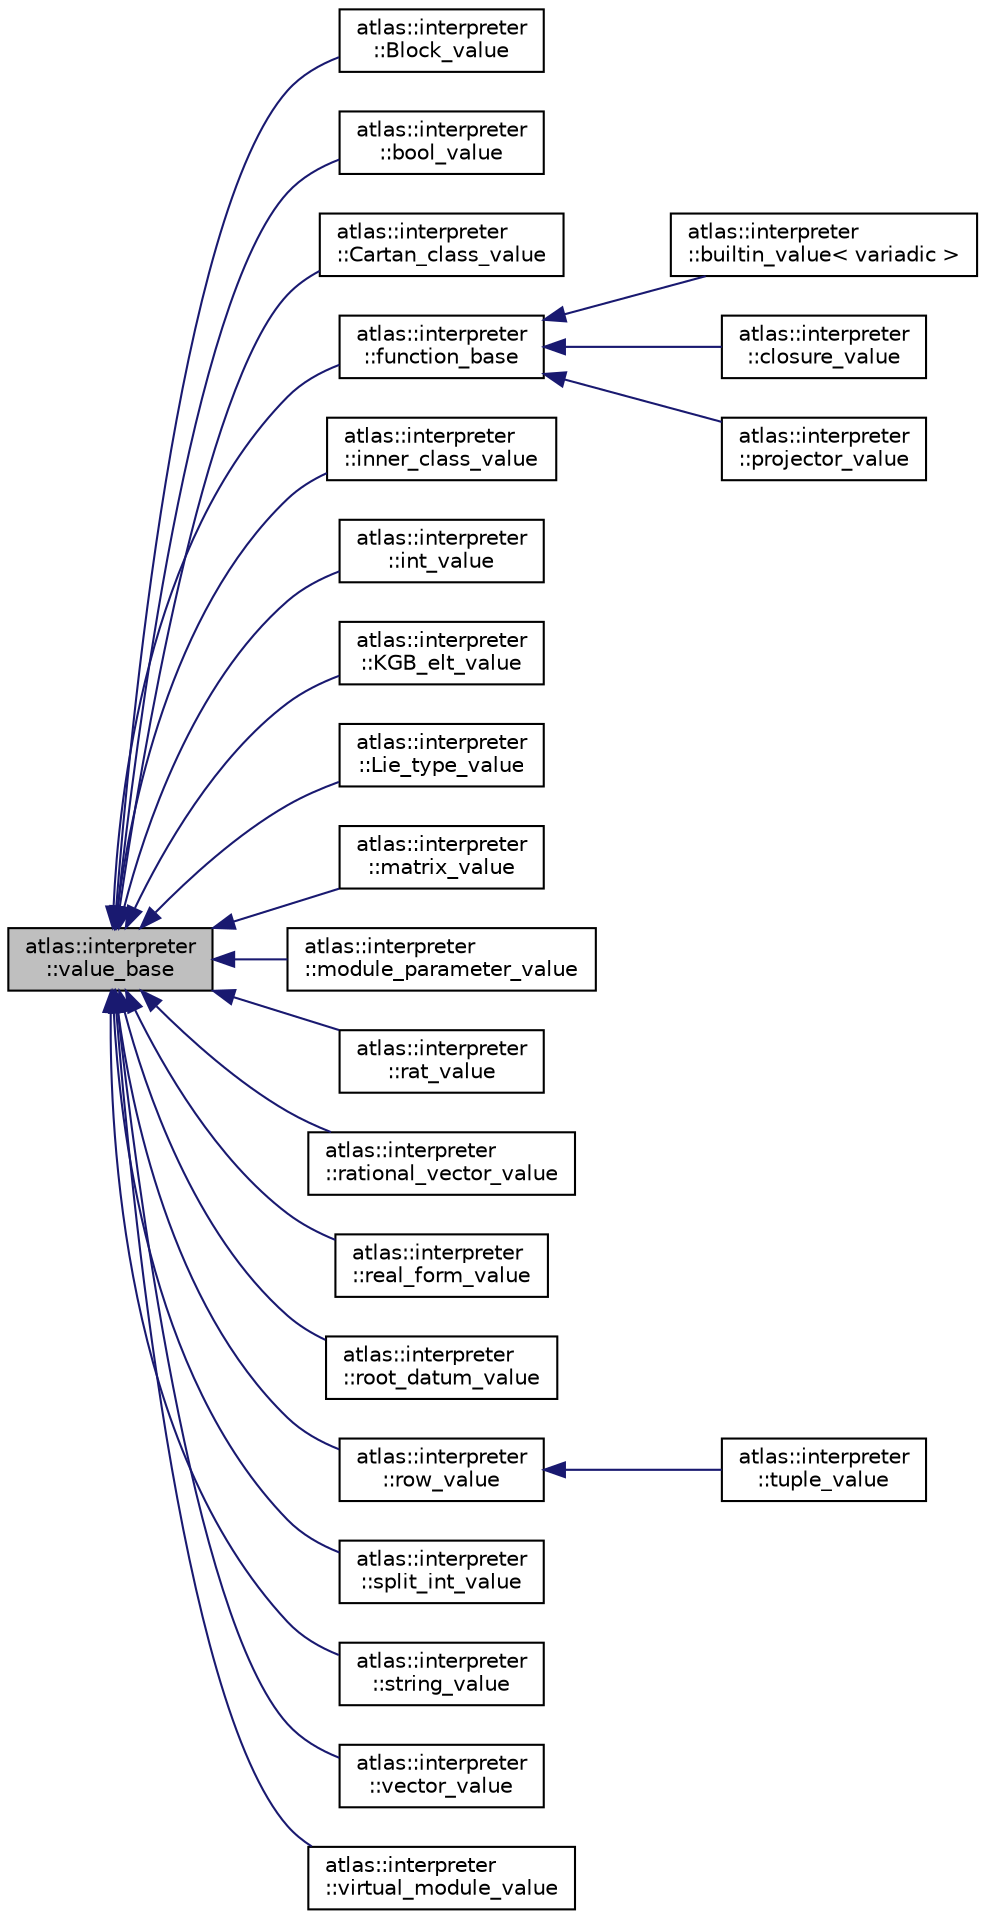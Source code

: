 digraph "atlas::interpreter::value_base"
{
  edge [fontname="Helvetica",fontsize="10",labelfontname="Helvetica",labelfontsize="10"];
  node [fontname="Helvetica",fontsize="10",shape=record];
  rankdir="LR";
  Node1 [label="atlas::interpreter\l::value_base",height=0.2,width=0.4,color="black", fillcolor="grey75", style="filled", fontcolor="black"];
  Node1 -> Node2 [dir="back",color="midnightblue",fontsize="10",style="solid",fontname="Helvetica"];
  Node2 [label="atlas::interpreter\l::Block_value",height=0.2,width=0.4,color="black", fillcolor="white", style="filled",URL="$structatlas_1_1interpreter_1_1Block__value.html"];
  Node1 -> Node3 [dir="back",color="midnightblue",fontsize="10",style="solid",fontname="Helvetica"];
  Node3 [label="atlas::interpreter\l::bool_value",height=0.2,width=0.4,color="black", fillcolor="white", style="filled",URL="$structatlas_1_1interpreter_1_1bool__value.html"];
  Node1 -> Node4 [dir="back",color="midnightblue",fontsize="10",style="solid",fontname="Helvetica"];
  Node4 [label="atlas::interpreter\l::Cartan_class_value",height=0.2,width=0.4,color="black", fillcolor="white", style="filled",URL="$structatlas_1_1interpreter_1_1Cartan__class__value.html"];
  Node1 -> Node5 [dir="back",color="midnightblue",fontsize="10",style="solid",fontname="Helvetica"];
  Node5 [label="atlas::interpreter\l::function_base",height=0.2,width=0.4,color="black", fillcolor="white", style="filled",URL="$structatlas_1_1interpreter_1_1function__base.html"];
  Node5 -> Node6 [dir="back",color="midnightblue",fontsize="10",style="solid",fontname="Helvetica"];
  Node6 [label="atlas::interpreter\l::builtin_value\< variadic \>",height=0.2,width=0.4,color="black", fillcolor="white", style="filled",URL="$structatlas_1_1interpreter_1_1builtin__value.html"];
  Node5 -> Node7 [dir="back",color="midnightblue",fontsize="10",style="solid",fontname="Helvetica"];
  Node7 [label="atlas::interpreter\l::closure_value",height=0.2,width=0.4,color="black", fillcolor="white", style="filled",URL="$structatlas_1_1interpreter_1_1closure__value.html"];
  Node5 -> Node8 [dir="back",color="midnightblue",fontsize="10",style="solid",fontname="Helvetica"];
  Node8 [label="atlas::interpreter\l::projector_value",height=0.2,width=0.4,color="black", fillcolor="white", style="filled",URL="$structatlas_1_1interpreter_1_1projector__value.html"];
  Node1 -> Node9 [dir="back",color="midnightblue",fontsize="10",style="solid",fontname="Helvetica"];
  Node9 [label="atlas::interpreter\l::inner_class_value",height=0.2,width=0.4,color="black", fillcolor="white", style="filled",URL="$structatlas_1_1interpreter_1_1inner__class__value.html"];
  Node1 -> Node10 [dir="back",color="midnightblue",fontsize="10",style="solid",fontname="Helvetica"];
  Node10 [label="atlas::interpreter\l::int_value",height=0.2,width=0.4,color="black", fillcolor="white", style="filled",URL="$structatlas_1_1interpreter_1_1int__value.html"];
  Node1 -> Node11 [dir="back",color="midnightblue",fontsize="10",style="solid",fontname="Helvetica"];
  Node11 [label="atlas::interpreter\l::KGB_elt_value",height=0.2,width=0.4,color="black", fillcolor="white", style="filled",URL="$structatlas_1_1interpreter_1_1KGB__elt__value.html"];
  Node1 -> Node12 [dir="back",color="midnightblue",fontsize="10",style="solid",fontname="Helvetica"];
  Node12 [label="atlas::interpreter\l::Lie_type_value",height=0.2,width=0.4,color="black", fillcolor="white", style="filled",URL="$structatlas_1_1interpreter_1_1Lie__type__value.html"];
  Node1 -> Node13 [dir="back",color="midnightblue",fontsize="10",style="solid",fontname="Helvetica"];
  Node13 [label="atlas::interpreter\l::matrix_value",height=0.2,width=0.4,color="black", fillcolor="white", style="filled",URL="$structatlas_1_1interpreter_1_1matrix__value.html"];
  Node1 -> Node14 [dir="back",color="midnightblue",fontsize="10",style="solid",fontname="Helvetica"];
  Node14 [label="atlas::interpreter\l::module_parameter_value",height=0.2,width=0.4,color="black", fillcolor="white", style="filled",URL="$structatlas_1_1interpreter_1_1module__parameter__value.html"];
  Node1 -> Node15 [dir="back",color="midnightblue",fontsize="10",style="solid",fontname="Helvetica"];
  Node15 [label="atlas::interpreter\l::rat_value",height=0.2,width=0.4,color="black", fillcolor="white", style="filled",URL="$structatlas_1_1interpreter_1_1rat__value.html"];
  Node1 -> Node16 [dir="back",color="midnightblue",fontsize="10",style="solid",fontname="Helvetica"];
  Node16 [label="atlas::interpreter\l::rational_vector_value",height=0.2,width=0.4,color="black", fillcolor="white", style="filled",URL="$structatlas_1_1interpreter_1_1rational__vector__value.html"];
  Node1 -> Node17 [dir="back",color="midnightblue",fontsize="10",style="solid",fontname="Helvetica"];
  Node17 [label="atlas::interpreter\l::real_form_value",height=0.2,width=0.4,color="black", fillcolor="white", style="filled",URL="$structatlas_1_1interpreter_1_1real__form__value.html"];
  Node1 -> Node18 [dir="back",color="midnightblue",fontsize="10",style="solid",fontname="Helvetica"];
  Node18 [label="atlas::interpreter\l::root_datum_value",height=0.2,width=0.4,color="black", fillcolor="white", style="filled",URL="$structatlas_1_1interpreter_1_1root__datum__value.html"];
  Node1 -> Node19 [dir="back",color="midnightblue",fontsize="10",style="solid",fontname="Helvetica"];
  Node19 [label="atlas::interpreter\l::row_value",height=0.2,width=0.4,color="black", fillcolor="white", style="filled",URL="$structatlas_1_1interpreter_1_1row__value.html"];
  Node19 -> Node20 [dir="back",color="midnightblue",fontsize="10",style="solid",fontname="Helvetica"];
  Node20 [label="atlas::interpreter\l::tuple_value",height=0.2,width=0.4,color="black", fillcolor="white", style="filled",URL="$structatlas_1_1interpreter_1_1tuple__value.html"];
  Node1 -> Node21 [dir="back",color="midnightblue",fontsize="10",style="solid",fontname="Helvetica"];
  Node21 [label="atlas::interpreter\l::split_int_value",height=0.2,width=0.4,color="black", fillcolor="white", style="filled",URL="$structatlas_1_1interpreter_1_1split__int__value.html"];
  Node1 -> Node22 [dir="back",color="midnightblue",fontsize="10",style="solid",fontname="Helvetica"];
  Node22 [label="atlas::interpreter\l::string_value",height=0.2,width=0.4,color="black", fillcolor="white", style="filled",URL="$structatlas_1_1interpreter_1_1string__value.html"];
  Node1 -> Node23 [dir="back",color="midnightblue",fontsize="10",style="solid",fontname="Helvetica"];
  Node23 [label="atlas::interpreter\l::vector_value",height=0.2,width=0.4,color="black", fillcolor="white", style="filled",URL="$structatlas_1_1interpreter_1_1vector__value.html"];
  Node1 -> Node24 [dir="back",color="midnightblue",fontsize="10",style="solid",fontname="Helvetica"];
  Node24 [label="atlas::interpreter\l::virtual_module_value",height=0.2,width=0.4,color="black", fillcolor="white", style="filled",URL="$structatlas_1_1interpreter_1_1virtual__module__value.html"];
}
